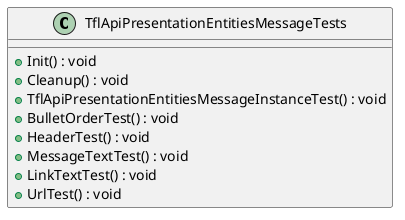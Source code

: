 @startuml
class TflApiPresentationEntitiesMessageTests {
    + Init() : void
    + Cleanup() : void
    + TflApiPresentationEntitiesMessageInstanceTest() : void
    + BulletOrderTest() : void
    + HeaderTest() : void
    + MessageTextTest() : void
    + LinkTextTest() : void
    + UrlTest() : void
}
@enduml

